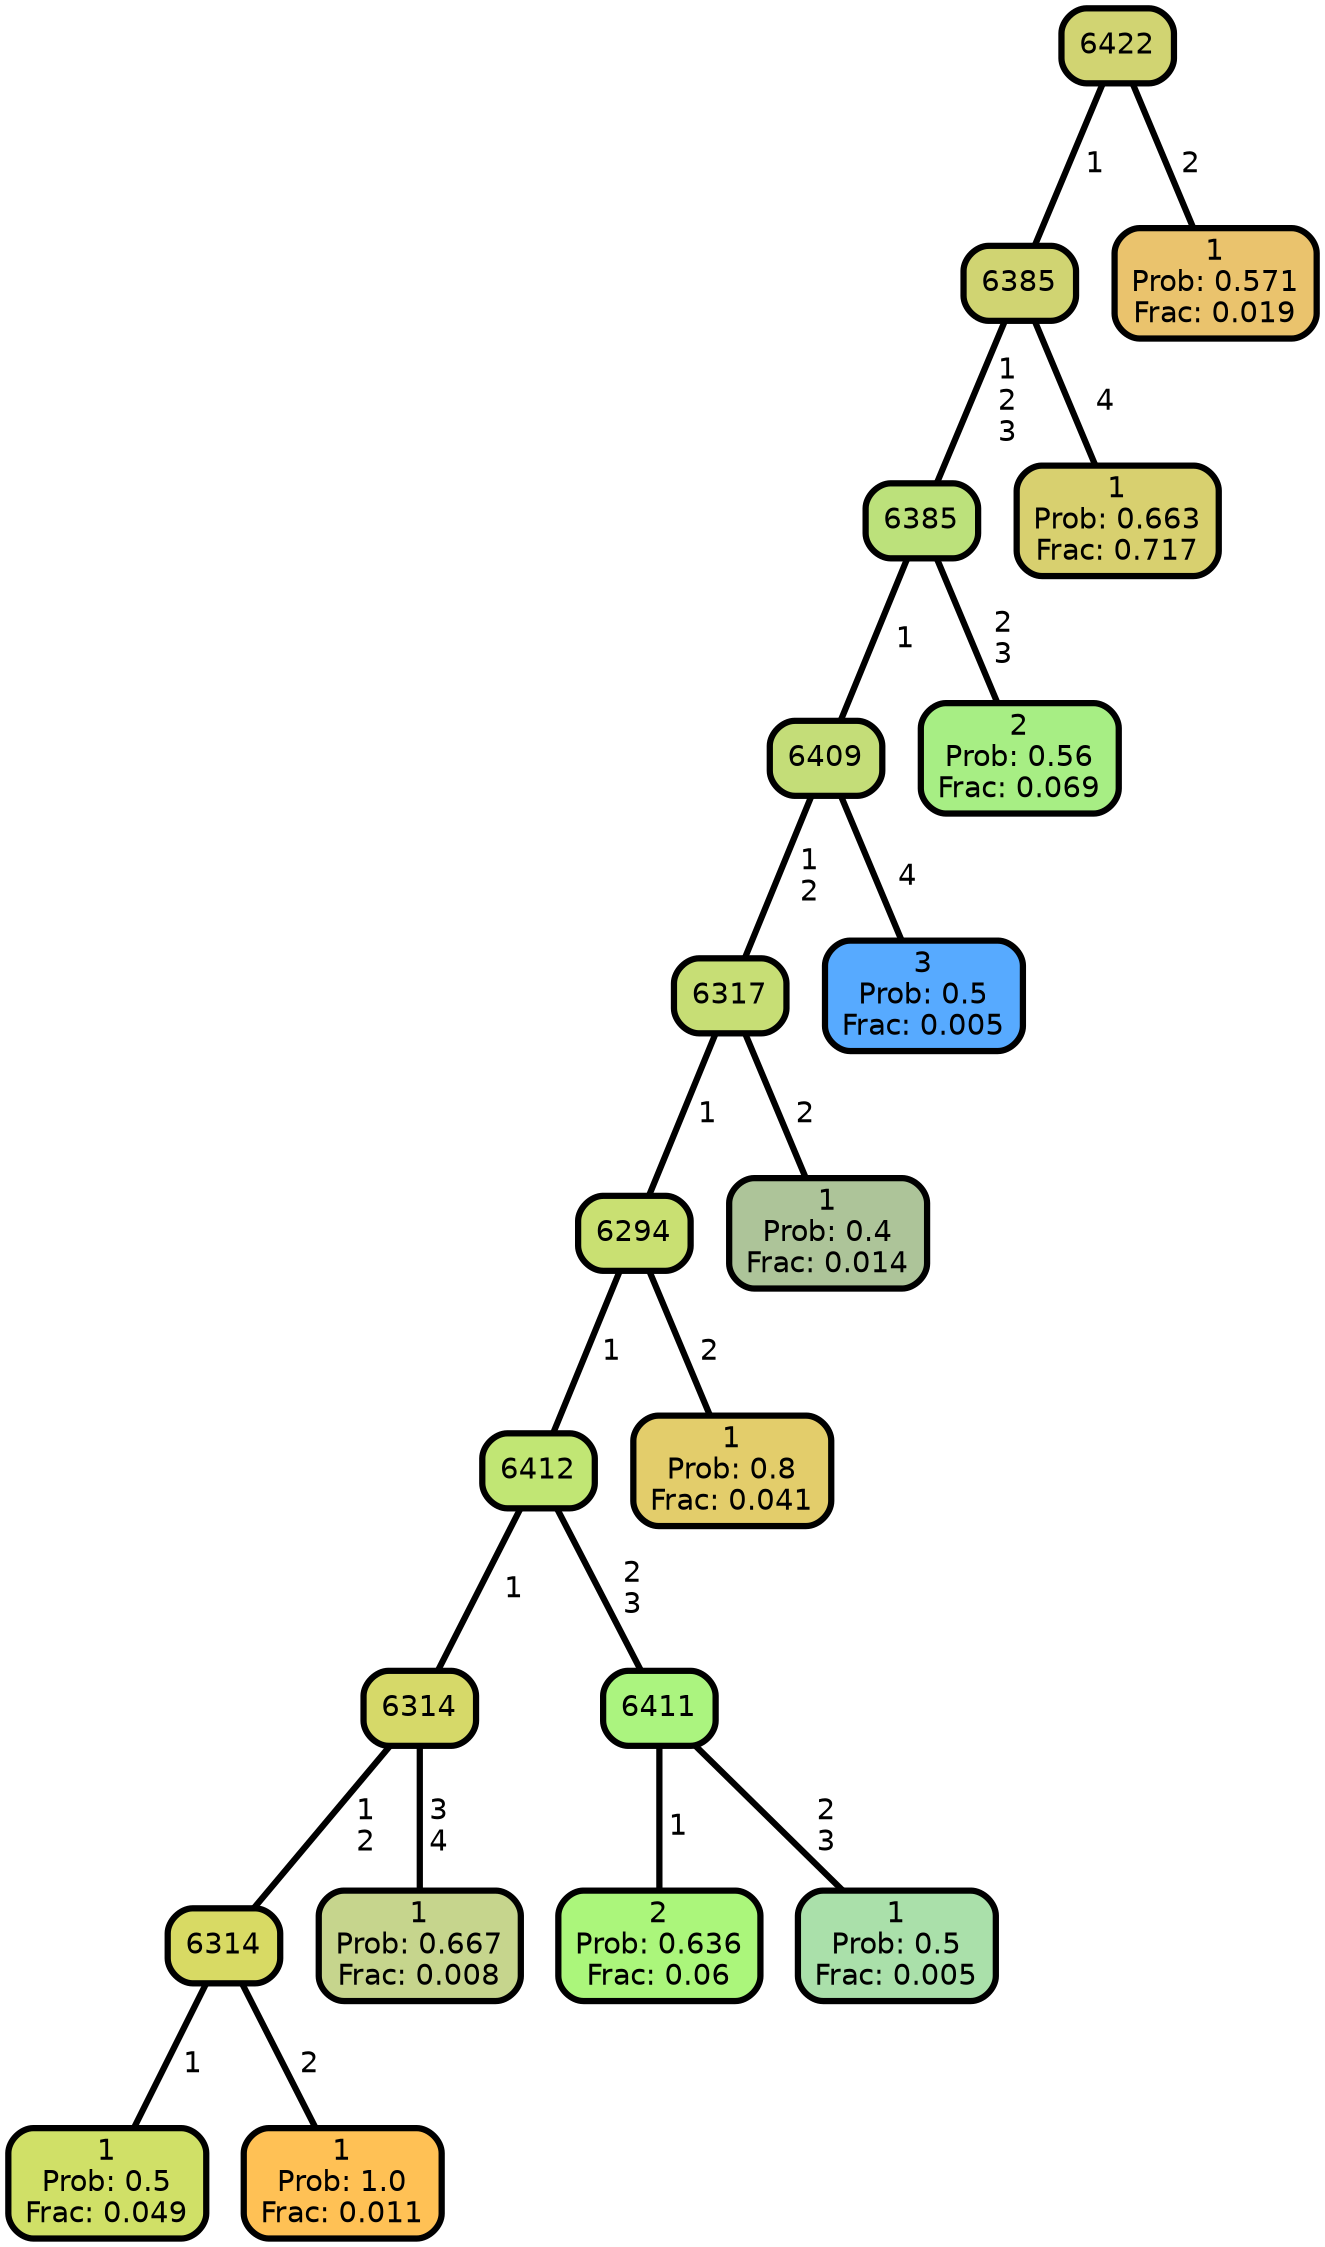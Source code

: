 graph Tree {
node [shape=box, style="filled, rounded",color="black",penwidth="3",fontcolor="black",                 fontname=helvetica] ;
graph [ranksep="0 equally", splines=straight,                 bgcolor=transparent, dpi=200] ;
edge [fontname=helvetica, color=black] ;
0 [label="1
Prob: 0.5
Frac: 0.049", fillcolor="#d0e067"] ;
1 [label="6314", fillcolor="#d8da64"] ;
2 [label="1
Prob: 1.0
Frac: 0.011", fillcolor="#ffc155"] ;
3 [label="6314", fillcolor="#d6d969"] ;
4 [label="1
Prob: 0.667
Frac: 0.008", fillcolor="#c6d58d"] ;
5 [label="6412", fillcolor="#c1e674"] ;
6 [label="2
Prob: 0.636
Frac: 0.06", fillcolor="#abf67b"] ;
7 [label="6411", fillcolor="#abf47f"] ;
8 [label="1
Prob: 0.5
Frac: 0.005", fillcolor="#aae0aa"] ;
9 [label="6294", fillcolor="#c9e072"] ;
10 [label="1
Prob: 0.8
Frac: 0.041", fillcolor="#e3cd6b"] ;
11 [label="6317", fillcolor="#c7de75"] ;
12 [label="1
Prob: 0.4
Frac: 0.014", fillcolor="#adc499"] ;
13 [label="6409", fillcolor="#c4dd78"] ;
14 [label="3
Prob: 0.5
Frac: 0.005", fillcolor="#57aaff"] ;
15 [label="6385", fillcolor="#bce17b"] ;
16 [label="2
Prob: 0.56
Frac: 0.069", fillcolor="#a7ee84"] ;
17 [label="6385", fillcolor="#d0d472"] ;
18 [label="1
Prob: 0.663
Frac: 0.717", fillcolor="#d8d06f"] ;
19 [label="6422", fillcolor="#d1d472"] ;
20 [label="1
Prob: 0.571
Frac: 0.019", fillcolor="#eac36d"] ;
1 -- 0 [label=" 1",penwidth=3] ;
1 -- 2 [label=" 2",penwidth=3] ;
3 -- 1 [label=" 1\n 2",penwidth=3] ;
3 -- 4 [label=" 3\n 4",penwidth=3] ;
5 -- 3 [label=" 1",penwidth=3] ;
5 -- 7 [label=" 2\n 3",penwidth=3] ;
7 -- 6 [label=" 1",penwidth=3] ;
7 -- 8 [label=" 2\n 3",penwidth=3] ;
9 -- 5 [label=" 1",penwidth=3] ;
9 -- 10 [label=" 2",penwidth=3] ;
11 -- 9 [label=" 1",penwidth=3] ;
11 -- 12 [label=" 2",penwidth=3] ;
13 -- 11 [label=" 1\n 2",penwidth=3] ;
13 -- 14 [label=" 4",penwidth=3] ;
15 -- 13 [label=" 1",penwidth=3] ;
15 -- 16 [label=" 2\n 3",penwidth=3] ;
17 -- 15 [label=" 1\n 2\n 3",penwidth=3] ;
17 -- 18 [label=" 4",penwidth=3] ;
19 -- 17 [label=" 1",penwidth=3] ;
19 -- 20 [label=" 2",penwidth=3] ;
{rank = same;}}